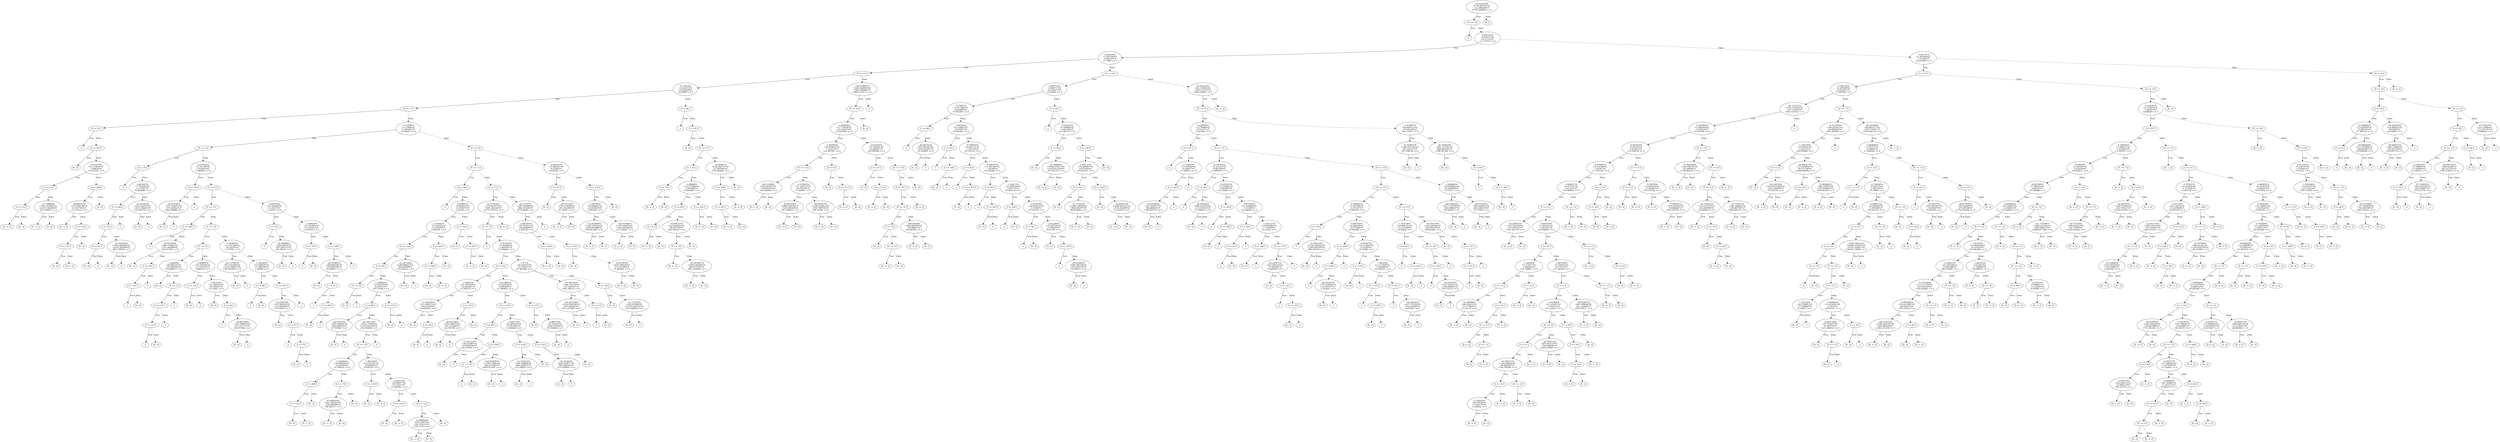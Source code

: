 digraph {
0 [label="28.251622*d\n-4770.081105*vE\n+12.300428*vF\n-47787.808856 <= 0"];
1 [label="vE <= -9.0"];
2 [label="0"];
1 -> 2 [label="True"];
3 [label="0.045193*d\n-0.645037*vE\n+0.31122*vF\n+1.115752 <= 0"];
4 [label="-0.085338*d\n+1.042768*vE\n-0.595523*vF\n-2.77865 <= 0"];
5 [label="vF <= 11.0"];
6 [label="0.170418*d\n-2.153272*vE\n+0.562829*vF\n-0.290859 <= 0"];
7 [label="vF <= -7.0"];
8 [label="d <= 52.5"];
9 [label="-2"];
8 -> 9 [label="True"];
10 [label="d <= 102.5"];
11 [label="[0, -2]"];
10 -> 11 [label="True"];
12 [label="-0.915119*d\n+12.133818*vE\n-1.49659*vF\n+0.934147 <= 0"];
13 [label="d <= 123.5"];
14 [label="d <= 112.5"];
15 [label="[0, -2, 2]"];
14 -> 15 [label="True"];
16 [label="[0, -2]"];
14 -> 16 [style="dashed", label="False"];
13 -> 14 [label="True"];
17 [label="-31.139948*d\n+1621.672605*vE\n+2325.146496*vF\n-261.319955 <= 0"];
18 [label="[0, -2, 2]"];
17 -> 18 [label="True"];
19 [label="[0, -2]"];
17 -> 19 [style="dashed", label="False"];
13 -> 17 [style="dashed", label="False"];
12 -> 13 [label="True"];
20 [label="d <= 209.0"];
21 [label="-20.989162*d\n+272.859126*vE\n-41.417794*vF\n+5.177224 <= 0"];
22 [label="[0, -2, 2]"];
21 -> 22 [label="True"];
23 [label="d <= 183.5"];
24 [label="d <= 171.5"];
25 [label="[0, -2]"];
24 -> 25 [label="True"];
26 [label="[0, -2, 2]"];
24 -> 26 [style="dashed", label="False"];
23 -> 24 [label="True"];
27 [label="[0, -2]"];
23 -> 27 [style="dashed", label="False"];
21 -> 23 [style="dashed", label="False"];
20 -> 21 [label="True"];
28 [label="[0, -2]"];
20 -> 28 [style="dashed", label="False"];
12 -> 20 [style="dashed", label="False"];
10 -> 12 [style="dashed", label="False"];
8 -> 10 [style="dashed", label="False"];
7 -> 8 [label="True"];
29 [label="0.175809*d\n-2.157968*vE\n+1.093645*vF\n+4.00016 <= 0"];
30 [label="vF <= -3.0"];
31 [label="d <= 79.0"];
32 [label="-2"];
31 -> 32 [label="True"];
33 [label="-0.601497*d\n+7.743449*vE\n-2.217607*vF\n-16.940998 <= 0"];
34 [label="d <= 240.0"];
35 [label="d <= 95.5"];
36 [label="d <= 91.0"];
37 [label="[0, -2]"];
36 -> 37 [label="True"];
38 [label="-2"];
36 -> 38 [style="dashed", label="False"];
35 -> 36 [label="True"];
39 [label="-27.051954*d\n+1605.895494*vE\n+5512.260568*vF\n-892.139834 <= 0"];
40 [label="[0, -2]"];
39 -> 40 [label="True"];
41 [label="-2"];
39 -> 41 [style="dashed", label="False"];
35 -> 39 [style="dashed", label="False"];
34 -> 35 [label="True"];
42 [label="-2"];
34 -> 42 [style="dashed", label="False"];
33 -> 34 [label="True"];
43 [label="-32.052593*d\n+525.152527*vE\n+532.744622*vF\n-133.186155 <= 0"];
44 [label="[0, -2]"];
43 -> 44 [label="True"];
45 [label="-2"];
43 -> 45 [style="dashed", label="False"];
33 -> 43 [style="dashed", label="False"];
31 -> 33 [style="dashed", label="False"];
30 -> 31 [label="True"];
46 [label="-0.311672*d\n+3.911784*vE\n-2.434052*vF\n-5.460385 <= 0"];
47 [label="d <= 140.5"];
48 [label="-54.525106*d\n+575.334475*vE\n-475.053922*vF\n+464.169899 <= 0"];
49 [label="[0, -2]"];
48 -> 49 [label="True"];
50 [label="-2"];
48 -> 50 [style="dashed", label="False"];
47 -> 48 [label="True"];
51 [label="-2"];
47 -> 51 [style="dashed", label="False"];
46 -> 47 [label="True"];
52 [label="vF <= 9.0"];
53 [label="vF <= -1.0"];
54 [label="d <= 109.5"];
55 [label="-2"];
54 -> 55 [label="True"];
56 [label="-22.002258*d\n+286.312645*vE\n+212.442606*vF\n-106.221303 <= 0"];
57 [label="[0, -2]"];
56 -> 57 [label="True"];
58 [label="d <= 167.5"];
59 [label="d <= 157.5"];
60 [label="-2"];
59 -> 60 [label="True"];
61 [label="[0, -2]"];
59 -> 61 [style="dashed", label="False"];
58 -> 59 [label="True"];
62 [label="-2"];
58 -> 62 [style="dashed", label="False"];
56 -> 58 [style="dashed", label="False"];
54 -> 56 [style="dashed", label="False"];
53 -> 54 [label="True"];
63 [label="vF <= 7.0"];
64 [label="vF <= 5.0"];
65 [label="-5.68048*d\n+69.884233*vE\n+43.830529*vF\n-132.866477 <= 0"];
66 [label="[0, -2]"];
65 -> 66 [label="True"];
67 [label="vF <= 1.0"];
68 [label="d <= 131.5"];
69 [label="d <= 123.5"];
70 [label="-2"];
69 -> 70 [label="True"];
71 [label="[0, -2]"];
69 -> 71 [style="dashed", label="False"];
68 -> 69 [label="True"];
72 [label="-2"];
68 -> 72 [style="dashed", label="False"];
67 -> 68 [label="True"];
73 [label="-2"];
67 -> 73 [style="dashed", label="False"];
65 -> 67 [style="dashed", label="False"];
64 -> 65 [label="True"];
74 [label="-1.669464*d\n+20.789389*vE\n-17.161932*vF\n-2.860322 <= 0"];
75 [label="d <= 123.5"];
76 [label="[0, -2]"];
75 -> 76 [label="True"];
77 [label="-2"];
75 -> 77 [style="dashed", label="False"];
74 -> 75 [label="True"];
78 [label="-1.833254*d\n+22.788419*vE\n-18.790933*vF\n-3.131822 <= 0"];
79 [label="[0, -2]"];
78 -> 79 [label="True"];
80 [label="d <= 84.5"];
81 [label="-2"];
80 -> 81 [label="True"];
82 [label="-30.495498*d\n+510.386878*vE\n-617.237772*vF\n-102.872962 <= 0"];
83 [label="[0, -2]"];
82 -> 83 [label="True"];
84 [label="-2"];
82 -> 84 [style="dashed", label="False"];
80 -> 82 [style="dashed", label="False"];
78 -> 80 [style="dashed", label="False"];
74 -> 78 [style="dashed", label="False"];
64 -> 74 [style="dashed", label="False"];
63 -> 64 [label="True"];
85 [label="-1.045681*d\n+13.197398*vE\n-10.54354*vF\n-1.317942 <= 0"];
86 [label="316.717993*d\n-3975.423449*vE\n+3136.766527*vF\n+392.095816 <= 0"];
87 [label="[0, -2]"];
86 -> 87 [label="True"];
88 [label="-2"];
86 -> 88 [style="dashed", label="False"];
85 -> 86 [label="True"];
89 [label="-1.148349*d\n+14.488929*vE\n-11.586878*vF\n-1.44836 <= 0"];
90 [label="d <= 69.5"];
91 [label="-2"];
90 -> 91 [label="True"];
92 [label="[0, -2]"];
90 -> 92 [style="dashed", label="False"];
89 -> 90 [label="True"];
93 [label="d <= 101.0"];
94 [label="-12.255018*d\n+147.060222*vE\n-114.546248*vF\n-14.318281 <= 0"];
95 [label="[0, -2]"];
94 -> 95 [label="True"];
96 [label="d <= 67.5"];
97 [label="-2"];
96 -> 97 [label="True"];
98 [label="d <= 75.5"];
99 [label="[0, -2]"];
98 -> 99 [label="True"];
100 [label="-2"];
98 -> 100 [style="dashed", label="False"];
96 -> 98 [style="dashed", label="False"];
94 -> 96 [style="dashed", label="False"];
93 -> 94 [label="True"];
101 [label="-2"];
93 -> 101 [style="dashed", label="False"];
89 -> 93 [style="dashed", label="False"];
85 -> 89 [style="dashed", label="False"];
63 -> 85 [style="dashed", label="False"];
53 -> 63 [style="dashed", label="False"];
52 -> 53 [label="True"];
102 [label="-1.045274*d\n+13.732958*vE\n-11.20273*vF\n-1.120273 <= 0"];
103 [label="d <= 25.5"];
104 [label="-2"];
103 -> 104 [label="True"];
105 [label="-26.384986*d\n+580.94418*vE\n-697.045211*vF\n-69.704521 <= 0"];
106 [label="[0, -2]"];
105 -> 106 [label="True"];
107 [label="-2"];
105 -> 107 [style="dashed", label="False"];
103 -> 105 [style="dashed", label="False"];
102 -> 103 [label="True"];
108 [label="-1.306824*d\n+17.231405*vE\n-14.135242*vF\n-1.413524 <= 0"];
109 [label="d <= 36.0"];
110 [label="-2"];
109 -> 110 [label="True"];
111 [label="[0, -2]"];
109 -> 111 [style="dashed", label="False"];
108 -> 109 [label="True"];
112 [label="d <= 109.5"];
113 [label="-20.703961*d\n+268.868186*vE\n-220.905706*vF\n-22.090571 <= 0"];
114 [label="[0, -2]"];
113 -> 114 [label="True"];
115 [label="d <= 73.5"];
116 [label="-2"];
115 -> 116 [label="True"];
117 [label="d <= 84.0"];
118 [label="[0, -2]"];
117 -> 118 [label="True"];
119 [label="-2"];
117 -> 119 [style="dashed", label="False"];
115 -> 117 [style="dashed", label="False"];
113 -> 115 [style="dashed", label="False"];
112 -> 113 [label="True"];
120 [label="-2"];
112 -> 120 [style="dashed", label="False"];
108 -> 112 [style="dashed", label="False"];
102 -> 108 [style="dashed", label="False"];
52 -> 102 [style="dashed", label="False"];
46 -> 52 [style="dashed", label="False"];
30 -> 46 [style="dashed", label="False"];
29 -> 30 [label="True"];
121 [label="vF <= 9.0"];
122 [label="vF <= -1.0"];
123 [label="d <= 64.5"];
124 [label="-2"];
123 -> 124 [label="True"];
125 [label="0.839891*d\n-10.643614*vE\n+2.576474*vF\n-1.04326 <= 0"];
126 [label="1.191062*d\n-15.143325*vE\n+3.579478*vF\n-0.481697 <= 0"];
127 [label="vE <= 19.0"];
128 [label="d <= 69.5"];
129 [label="vE <= 5.0"];
130 [label="[0, -2]"];
129 -> 130 [label="True"];
131 [label="-2"];
129 -> 131 [style="dashed", label="False"];
128 -> 129 [label="True"];
132 [label="-1.288683*d\n+15.952816*vE\n-6.976723*vF\n-28.775396 <= 0"];
133 [label="d <= 88.5"];
134 [label="-28.143676*d\n+295.748883*vE\n-106.594418*vF\n-47.795665 <= 0"];
135 [label="[0, -2]"];
134 -> 135 [label="True"];
136 [label="-2"];
134 -> 136 [style="dashed", label="False"];
133 -> 134 [label="True"];
137 [label="-29.792323*d\n+520.173328*vE\n+1376.043334*vF\n-250.305094 <= 0"];
138 [label="vF <= -5.0"];
139 [label="-1.424962*d\n+18.040659*vE\n-4.236196*vF\n+0.706033 <= 0"];
140 [label="d <= 208.5"];
141 [label="d <= 132.5"];
142 [label="[0, -2]"];
141 -> 142 [label="True"];
143 [label="[0, -2, 2]"];
141 -> 143 [style="dashed", label="False"];
140 -> 141 [label="True"];
144 [label="[0, -2]"];
140 -> 144 [style="dashed", label="False"];
139 -> 140 [label="True"];
145 [label="d <= 178.5"];
146 [label="-67.080452*d\n+822.292582*vE\n-230.292699*vF\n+38.382117 <= 0"];
147 [label="[0, -2, 2]"];
146 -> 147 [label="True"];
148 [label="[0, -2]"];
146 -> 148 [style="dashed", label="False"];
145 -> 146 [label="True"];
149 [label="[0, -2]"];
145 -> 149 [style="dashed", label="False"];
139 -> 145 [style="dashed", label="False"];
138 -> 139 [label="True"];
150 [label="-1.801526*d\n+23.357611*vE\n-6.818656*vF\n-9.928135 <= 0"];
151 [label="d <= 136.0"];
152 [label="[0, -2]"];
151 -> 152 [label="True"];
153 [label="[0, -2, 2]"];
151 -> 153 [style="dashed", label="False"];
150 -> 151 [label="True"];
154 [label="-2.308579*d\n+29.98077*vE\n-8.114207*vF\n-11.945801 <= 0"];
155 [label="d <= 126.0"];
156 [label="[0, -2]"];
155 -> 156 [label="True"];
157 [label="[0, -2, 2]"];
155 -> 157 [style="dashed", label="False"];
154 -> 155 [label="True"];
158 [label="vE <= 13.0"];
159 [label="-35.856829*d\n+433.25975*vE\n-124.125032*vF\n+165.31521 <= 0"];
160 [label="[0, -2, 2]"];
159 -> 160 [label="True"];
161 [label="[0, -2]"];
159 -> 161 [style="dashed", label="False"];
158 -> 159 [label="True"];
162 [label="[0, -2]"];
158 -> 162 [style="dashed", label="False"];
154 -> 158 [style="dashed", label="False"];
150 -> 154 [style="dashed", label="False"];
138 -> 150 [style="dashed", label="False"];
137 -> 138 [label="True"];
163 [label="-2"];
137 -> 163 [style="dashed", label="False"];
133 -> 137 [style="dashed", label="False"];
132 -> 133 [label="True"];
164 [label="d <= 174.0"];
165 [label="[0, -2]"];
164 -> 165 [label="True"];
166 [label="-2"];
164 -> 166 [style="dashed", label="False"];
132 -> 164 [style="dashed", label="False"];
128 -> 132 [style="dashed", label="False"];
127 -> 128 [label="True"];
167 [label="-25.247156*d\n+299.084622*vE\n-88.245858*vF\n+14.954231 <= 0"];
168 [label="[0, -2]"];
167 -> 168 [label="True"];
169 [label="-2"];
167 -> 169 [style="dashed", label="False"];
127 -> 167 [style="dashed", label="False"];
126 -> 127 [label="True"];
170 [label="d <= 203.5"];
171 [label="d <= 108.0"];
172 [label="[0, -2]"];
171 -> 172 [label="True"];
173 [label="[0, -2, 2]"];
171 -> 173 [style="dashed", label="False"];
170 -> 171 [label="True"];
174 [label="[0, -2]"];
170 -> 174 [style="dashed", label="False"];
126 -> 170 [style="dashed", label="False"];
125 -> 126 [label="True"];
175 [label="d <= 118.5"];
176 [label="[0, -2]"];
175 -> 176 [label="True"];
177 [label="d <= 207.5"];
178 [label="[0, -2, 2]"];
177 -> 178 [label="True"];
179 [label="[0, -2]"];
177 -> 179 [style="dashed", label="False"];
175 -> 177 [style="dashed", label="False"];
125 -> 175 [style="dashed", label="False"];
123 -> 125 [style="dashed", label="False"];
122 -> 123 [label="True"];
180 [label="vF <= 7.0"];
181 [label="92.517914*d\n-1310.643075*vE\n-1007.342244*vF\n+2173.373535 <= 0"];
182 [label="vE <= 7.0"];
183 [label="-2"];
182 -> 183 [label="True"];
184 [label="-0.411923*d\n+5.43609*vE\n-2.690305*vF\n-13.389646 <= 0"];
185 [label="vE <= 9.0"];
186 [label="-1.88953*d\n+18.720918*vE\n-12.282381*vF\n+2.340115 <= 0"];
187 [label="-15.241835*d\n+151.949373*vE\n-99.071914*vF\n+18.993672 <= 0"];
188 [label="[0, -2]"];
187 -> 188 [label="True"];
189 [label="d <= 48.5"];
190 [label="[0, -2]"];
189 -> 190 [label="True"];
191 [label="-2"];
189 -> 191 [style="dashed", label="False"];
187 -> 189 [style="dashed", label="False"];
186 -> 187 [label="True"];
192 [label="d <= 79.5"];
193 [label="-20.020189*d\n+204.166276*vE\n-141.331086*vF\n+25.520784 <= 0"];
194 [label="[0, -2]"];
193 -> 194 [label="True"];
195 [label="-2"];
193 -> 195 [style="dashed", label="False"];
192 -> 193 [label="True"];
196 [label="[0, -2]"];
192 -> 196 [style="dashed", label="False"];
186 -> 192 [style="dashed", label="False"];
185 -> 186 [label="True"];
197 [label="-0.613062*d\n+8.547829*vE\n-4.069406*vF\n-27.290005 <= 0"];
198 [label="vE <= 19.0"];
199 [label="d <= 89.5"];
200 [label="-27.261014*d\n+355.61685*vE\n-376.829144*vF\n+36.612935 <= 0"];
201 [label="[0, -2]"];
200 -> 201 [label="True"];
202 [label="-2"];
200 -> 202 [style="dashed", label="False"];
199 -> 200 [label="True"];
203 [label="d <= 100.5"];
204 [label="vF <= 1.0"];
205 [label="-2"];
204 -> 205 [label="True"];
206 [label="[0, -2]"];
204 -> 206 [style="dashed", label="False"];
203 -> 204 [label="True"];
207 [label="-126.455891*d\n+1789.75406*vE\n-845.073565*vF\n-6056.812597 <= 0"];
208 [label="[0, -2]"];
207 -> 208 [label="True"];
209 [label="-2"];
207 -> 209 [style="dashed", label="False"];
203 -> 207 [style="dashed", label="False"];
199 -> 203 [style="dashed", label="False"];
198 -> 199 [label="True"];
210 [label="-1.856175*d\n+21.893367*vE\n-12.061495*vF\n+1.094668 <= 0"];
211 [label="d <= 224.5"];
212 [label="-32.722412*d\n+444.169868*vE\n-496.190833*vF\n+22.208493 <= 0"];
213 [label="[0, -2]"];
212 -> 213 [label="True"];
214 [label="-2"];
212 -> 214 [style="dashed", label="False"];
211 -> 212 [label="True"];
215 [label="[0, -2]"];
211 -> 215 [style="dashed", label="False"];
210 -> 211 [label="True"];
216 [label="d <= 235.5"];
217 [label="-35.141464*d\n+638.336477*vE\n-982.384029*vF\n+31.916824 <= 0"];
218 [label="[0, -2]"];
217 -> 218 [label="True"];
219 [label="-2"];
217 -> 219 [style="dashed", label="False"];
216 -> 217 [label="True"];
220 [label="[0, -2]"];
216 -> 220 [style="dashed", label="False"];
210 -> 216 [style="dashed", label="False"];
198 -> 210 [style="dashed", label="False"];
197 -> 198 [label="True"];
221 [label="d <= 172.5"];
222 [label="[0, -2]"];
221 -> 222 [label="True"];
223 [label="6.488776*d\n-70.216353*vE\n+344.537856*vF\n-87.054882 <= 0"];
224 [label="[0, -2]"];
223 -> 224 [label="True"];
225 [label="-2"];
223 -> 225 [style="dashed", label="False"];
221 -> 223 [style="dashed", label="False"];
197 -> 221 [style="dashed", label="False"];
185 -> 197 [style="dashed", label="False"];
184 -> 185 [label="True"];
226 [label="-1.871*d\n+26.166035*vE\n-12.130167*vF\n-87.887388 <= 0"];
227 [label="-21.106742*d\n+284.755274*vE\n-137.008103*vF\n-820.748214 <= 0"];
228 [label="-153.297338*d\n+2102.050526*vE\n-979.106242*vF\n-6515.875495 <= 0"];
229 [label="[0, -2]"];
228 -> 229 [label="True"];
230 [label="-2"];
228 -> 230 [style="dashed", label="False"];
227 -> 228 [label="True"];
231 [label="vF <= 5.0"];
232 [label="-2"];
231 -> 232 [label="True"];
233 [label="[0, -2]"];
231 -> 233 [style="dashed", label="False"];
227 -> 231 [style="dashed", label="False"];
226 -> 227 [label="True"];
234 [label="d <= 143.0"];
235 [label="[0, -2]"];
234 -> 235 [label="True"];
236 [label="-31.771182*d\n+550.878369*vE\n+14763.424781*vF\n-3237.998934 <= 0"];
237 [label="[0, -2]"];
236 -> 237 [label="True"];
238 [label="-2"];
236 -> 238 [style="dashed", label="False"];
234 -> 236 [style="dashed", label="False"];
226 -> 234 [style="dashed", label="False"];
184 -> 226 [style="dashed", label="False"];
182 -> 184 [style="dashed", label="False"];
181 -> 182 [label="True"];
239 [label="[0, -2, 2]"];
181 -> 239 [style="dashed", label="False"];
180 -> 181 [label="True"];
240 [label="-22.17591*d\n+397.356288*vE\n-488.191428*vF\n-61.023928 <= 0"];
241 [label="-2.091604*d\n+29.787251*vE\n-20.466866*vF\n-2.558358 <= 0"];
242 [label="d <= 148.5"];
243 [label="[0, -2, 2]"];
242 -> 243 [label="True"];
244 [label="[0, -2]"];
242 -> 244 [style="dashed", label="False"];
241 -> 242 [label="True"];
245 [label="d <= 118.5"];
246 [label="[0, -2]"];
245 -> 246 [label="True"];
247 [label="-35.617893*d\n+620.300926*vE\n-575.071046*vF\n-71.883881 <= 0"];
248 [label="[0, -2, 2]"];
247 -> 248 [label="True"];
249 [label="[0, -2]"];
247 -> 249 [style="dashed", label="False"];
245 -> 247 [style="dashed", label="False"];
241 -> 245 [style="dashed", label="False"];
240 -> 241 [label="True"];
250 [label="-2"];
240 -> 250 [style="dashed", label="False"];
180 -> 240 [style="dashed", label="False"];
122 -> 180 [style="dashed", label="False"];
121 -> 122 [label="True"];
251 [label="-0.667421*d\n+9.388341*vE\n-6.22582*vF\n-0.622582 <= 0"];
252 [label="d <= 47.5"];
253 [label="[0, -2]"];
252 -> 253 [label="True"];
254 [label="-28.271136*d\n+795.374026*vE\n-971.042768*vF\n-97.104277 <= 0"];
255 [label="[0, -2, 2]"];
254 -> 255 [label="True"];
256 [label="[0, -2]"];
254 -> 256 [style="dashed", label="False"];
252 -> 254 [style="dashed", label="False"];
251 -> 252 [label="True"];
257 [label="d <= 133.0"];
258 [label="-2.560786*d\n+34.840824*vE\n-22.835918*vF\n-2.283592 <= 0"];
259 [label="-112.242409*d\n+1530.165554*vE\n-1000.073888*vF\n-100.007389 <= 0"];
260 [label="[0, -2, 2]"];
259 -> 260 [label="True"];
261 [label="[0, -2]"];
259 -> 261 [style="dashed", label="False"];
258 -> 259 [label="True"];
262 [label="-129.331384*d\n+1761.85625*vE\n-1163.240206*vF\n-116.324021 <= 0"];
263 [label="[0, -2, 2]"];
262 -> 263 [label="True"];
264 [label="[0, -2]"];
262 -> 264 [style="dashed", label="False"];
258 -> 262 [style="dashed", label="False"];
257 -> 258 [label="True"];
265 [label="[0, -2]"];
257 -> 265 [style="dashed", label="False"];
251 -> 257 [style="dashed", label="False"];
121 -> 251 [style="dashed", label="False"];
29 -> 121 [style="dashed", label="False"];
7 -> 29 [style="dashed", label="False"];
6 -> 7 [label="True"];
266 [label="d <= 40.5"];
267 [label="-2"];
266 -> 267 [label="True"];
268 [label="d <= 67.5"];
269 [label="[0, -2]"];
268 -> 269 [label="True"];
270 [label="vE <= 17.0"];
271 [label="d <= 83.5"];
272 [label="d <= 72.5"];
273 [label="[0, -2, 2]"];
272 -> 273 [label="True"];
274 [label="[0, -2]"];
272 -> 274 [style="dashed", label="False"];
271 -> 272 [label="True"];
275 [label="-0.99909*d\n+12.771696*vE\n-2.945948*vF\n+0.804495 <= 0"];
276 [label="d <= 99.5"];
277 [label="vE <= 5.0"];
278 [label="[0, -2, 2]"];
277 -> 278 [label="True"];
279 [label="[0, -2]"];
277 -> 279 [style="dashed", label="False"];
276 -> 277 [label="True"];
280 [label="-16.096727*d\n+224.850653*vE\n-48.007979*vF\n-265.365918 <= 0"];
281 [label="vF <= -5.0"];
282 [label="[0, -2, 2]"];
281 -> 282 [label="True"];
283 [label="-215.814007*d\n+2930.386446*vE\n-663.872534*vF\n-2261.918396 <= 0"];
284 [label="[0, -2, 2]"];
283 -> 284 [label="True"];
285 [label="[0, -2]"];
283 -> 285 [style="dashed", label="False"];
281 -> 283 [style="dashed", label="False"];
280 -> 281 [label="True"];
286 [label="[0, -2]"];
280 -> 286 [style="dashed", label="False"];
276 -> 280 [style="dashed", label="False"];
275 -> 276 [label="True"];
287 [label="d <= 185.5"];
288 [label="[0, -2, 2]"];
287 -> 288 [label="True"];
289 [label="[0, -2]"];
287 -> 289 [style="dashed", label="False"];
275 -> 287 [style="dashed", label="False"];
271 -> 275 [style="dashed", label="False"];
270 -> 271 [label="True"];
290 [label="-19.09081*d\n+440.069721*vE\n-57.487942*vF\n-3379.934842 <= 0"];
291 [label="d <= 250.5"];
292 [label="d <= 247.5"];
293 [label="[0, -2, 2]"];
292 -> 293 [label="True"];
294 [label="[0, -2]"];
292 -> 294 [style="dashed", label="False"];
291 -> 292 [label="True"];
295 [label="[0, -2, 2]"];
291 -> 295 [style="dashed", label="False"];
290 -> 291 [label="True"];
296 [label="[0, -2]"];
290 -> 296 [style="dashed", label="False"];
270 -> 290 [style="dashed", label="False"];
268 -> 270 [style="dashed", label="False"];
266 -> 268 [style="dashed", label="False"];
6 -> 266 [style="dashed", label="False"];
5 -> 6 [label="True"];
297 [label="-149.535663*d\n+2260.264901*vE\n-1661.506484*vF\n-4464.611613 <= 0"];
298 [label="vE <= 19.0"];
299 [label="-1.246494*d\n+17.770509*vE\n-15.310333*vF\n+35.630801 <= 0"];
300 [label="-1.393585*d\n+19.839621*vE\n-17.24337*vF\n+42.487267 <= 0"];
301 [label="vE <= 11.0"];
302 [label="-28.513208*d\n+524.045437*vE\n-378.092559*vF\n+52.404544 <= 0"];
303 [label="[0, -2, 2]"];
302 -> 303 [label="True"];
304 [label="[0, -2]"];
302 -> 304 [style="dashed", label="False"];
301 -> 302 [label="True"];
305 [label="-2.311883*d\n+37.220127*vE\n-28.555334*vF\n-5.344874 <= 0"];
306 [label="-92.842358*d\n+1498.158742*vE\n-1145.258106*vF\n-241.156924 <= 0"];
307 [label="[0, -2, 2]"];
306 -> 307 [label="True"];
308 [label="[0, -2]"];
306 -> 308 [style="dashed", label="False"];
305 -> 306 [label="True"];
309 [label="-96.691057*d\n+1536.253912*vE\n-1192.799576*vF\n+85.34744 <= 0"];
310 [label="[0, -2, 2]"];
309 -> 310 [label="True"];
311 [label="[0, -2]"];
309 -> 311 [style="dashed", label="False"];
305 -> 309 [style="dashed", label="False"];
301 -> 305 [style="dashed", label="False"];
300 -> 301 [label="True"];
312 [label="d <= 54.5"];
313 [label="[0, -2]"];
312 -> 313 [label="True"];
314 [label="d <= 111.5"];
315 [label="[0, -2, 2]"];
314 -> 315 [label="True"];
316 [label="[0, -2]"];
314 -> 316 [style="dashed", label="False"];
312 -> 314 [style="dashed", label="False"];
300 -> 312 [style="dashed", label="False"];
299 -> 300 [label="True"];
317 [label="-2.612826*d\n+37.302692*vE\n-31.866487*vF\n+69.099948 <= 0"];
318 [label="d <= 37.5"];
319 [label="[0, -2]"];
318 -> 319 [label="True"];
320 [label="d <= 111.0"];
321 [label="[0, -2, 2]"];
320 -> 321 [label="True"];
322 [label="[0, -2]"];
320 -> 322 [style="dashed", label="False"];
318 -> 320 [style="dashed", label="False"];
317 -> 318 [label="True"];
323 [label="vE <= 17.0"];
324 [label="d <= 107.5"];
325 [label="vF <= 15.0"];
326 [label="d <= 78.5"];
327 [label="[0, -2]"];
326 -> 327 [label="True"];
328 [label="vE <= 15.0"];
329 [label="[0, -2, 2]"];
328 -> 329 [label="True"];
330 [label="[0, -2]"];
328 -> 330 [style="dashed", label="False"];
326 -> 328 [style="dashed", label="False"];
325 -> 326 [label="True"];
331 [label="-29.630456*d\n+910.000559*vE\n-736.90831*vF\n-46.056769 <= 0"];
332 [label="[0, -2, 2]"];
331 -> 332 [label="True"];
333 [label="[0, -2]"];
331 -> 333 [style="dashed", label="False"];
325 -> 331 [style="dashed", label="False"];
324 -> 325 [label="True"];
334 [label="[0, -2, 2]"];
324 -> 334 [style="dashed", label="False"];
323 -> 324 [label="True"];
335 [label="[0, -2]"];
323 -> 335 [style="dashed", label="False"];
317 -> 323 [style="dashed", label="False"];
299 -> 317 [style="dashed", label="False"];
298 -> 299 [label="True"];
336 [label="[0, -2]"];
298 -> 336 [style="dashed", label="False"];
297 -> 298 [label="True"];
337 [label="-2"];
297 -> 337 [style="dashed", label="False"];
5 -> 297 [style="dashed", label="False"];
4 -> 5 [label="True"];
338 [label="vF <= -9.0"];
339 [label="0.062753*d\n-0.690711*vE\n+0.194211*vF\n-0.019421 <= 0"];
340 [label="-0.27487*d\n+3.017389*vE\n-0.610869*vF\n+0.061087 <= 0"];
341 [label="d <= 68.5"];
342 [label="-2"];
341 -> 342 [label="True"];
343 [label="-30.965742*d\n+453.087063*vE\n+103.028287*vF\n-10.302829 <= 0"];
344 [label="[0, -2]"];
343 -> 344 [label="True"];
345 [label="-2"];
343 -> 345 [style="dashed", label="False"];
341 -> 343 [style="dashed", label="False"];
340 -> 341 [label="True"];
346 [label="-0.48234*d\n+5.333687*vE\n-0.933927*vF\n+0.093393 <= 0"];
347 [label="d <= 76.0"];
348 [label="-2"];
347 -> 348 [label="True"];
349 [label="d <= 186.5"];
350 [label="[0, -2]"];
349 -> 350 [label="True"];
351 [label="-2"];
349 -> 351 [style="dashed", label="False"];
347 -> 349 [style="dashed", label="False"];
346 -> 347 [label="True"];
352 [label="-0.789025*d\n+8.802172*vE\n-1.341319*vF\n+0.134132 <= 0"];
353 [label="d <= 96.0"];
354 [label="-2"];
353 -> 354 [label="True"];
355 [label="d <= 185.0"];
356 [label="[0, -2]"];
355 -> 356 [label="True"];
357 [label="-2"];
355 -> 357 [style="dashed", label="False"];
353 -> 355 [style="dashed", label="False"];
352 -> 353 [label="True"];
358 [label="-0.990183*d\n+11.091504*vE\n-1.58349*vF\n+0.158349 <= 0"];
359 [label="d <= 95.0"];
360 [label="-2"];
359 -> 360 [label="True"];
361 [label="d <= 162.0"];
362 [label="[0, -2]"];
361 -> 362 [label="True"];
363 [label="-2"];
361 -> 363 [style="dashed", label="False"];
359 -> 361 [style="dashed", label="False"];
358 -> 359 [label="True"];
364 [label="-1.334271*d\n+15.006228*vE\n-2.001175*vF\n+0.200118 <= 0"];
365 [label="d <= 105.5"];
366 [label="-2"];
365 -> 366 [label="True"];
367 [label="[0, -2]"];
365 -> 367 [style="dashed", label="False"];
364 -> 365 [label="True"];
368 [label="-1.473025*d\n+16.605512*vE\n-2.14795*vF\n+0.214795 <= 0"];
369 [label="d <= 82.5"];
370 [label="-2"];
369 -> 370 [label="True"];
371 [label="[0, -2]"];
369 -> 371 [style="dashed", label="False"];
368 -> 369 [label="True"];
372 [label="-1.612299*d\n+18.225756*vE\n-2.279497*vF\n+0.22795 <= 0"];
373 [label="[0, -2]"];
372 -> 373 [label="True"];
374 [label="d <= 125.5"];
375 [label="-2"];
374 -> 375 [label="True"];
376 [label="-25.632804*d\n+648.394538*vE\n+393.492774*vF\n-39.349277 <= 0"];
377 [label="[0, -2]"];
376 -> 377 [label="True"];
378 [label="-2"];
376 -> 378 [style="dashed", label="False"];
374 -> 376 [style="dashed", label="False"];
372 -> 374 [style="dashed", label="False"];
368 -> 372 [style="dashed", label="False"];
364 -> 368 [style="dashed", label="False"];
358 -> 364 [style="dashed", label="False"];
352 -> 358 [style="dashed", label="False"];
346 -> 352 [style="dashed", label="False"];
340 -> 346 [style="dashed", label="False"];
339 -> 340 [label="True"];
379 [label="d <= 45.5"];
380 [label="-2"];
379 -> 380 [label="True"];
381 [label="-0.435493*d\n+5.160044*vE\n-1.461328*vF\n+0.146133 <= 0"];
382 [label="d <= 84.5"];
383 [label="[0, -2]"];
382 -> 383 [label="True"];
384 [label="-31.780689*d\n+1508.074811*vE\n+1670.013226*vF\n-167.001323 <= 0"];
385 [label="[0, -2, 2]"];
384 -> 385 [label="True"];
386 [label="[0, -2]"];
384 -> 386 [style="dashed", label="False"];
382 -> 384 [style="dashed", label="False"];
381 -> 382 [label="True"];
387 [label="d <= 181.0"];
388 [label="-1.693121*d\n+19.068667*vE\n-6.013934*vF\n+0.601393 <= 0"];
389 [label="d <= 92.5"];
390 [label="[0, -2]"];
389 -> 390 [label="True"];
391 [label="-31.111052*d\n+1260.728358*vE\n+966.562977*vF\n-96.656298 <= 0"];
392 [label="[0, -2, 2]"];
391 -> 392 [label="True"];
393 [label="[0, -2]"];
391 -> 393 [style="dashed", label="False"];
389 -> 391 [style="dashed", label="False"];
388 -> 389 [label="True"];
394 [label="d <= 124.5"];
395 [label="[0, -2]"];
394 -> 395 [label="True"];
396 [label="-22.822073*d\n+1069.433515*vE\n+725.552369*vF\n-72.555237 <= 0"];
397 [label="[0, -2, 2]"];
396 -> 397 [label="True"];
398 [label="[0, -2]"];
396 -> 398 [style="dashed", label="False"];
394 -> 396 [style="dashed", label="False"];
388 -> 394 [style="dashed", label="False"];
387 -> 388 [label="True"];
399 [label="[0, -2]"];
387 -> 399 [style="dashed", label="False"];
381 -> 387 [style="dashed", label="False"];
379 -> 381 [style="dashed", label="False"];
339 -> 379 [style="dashed", label="False"];
338 -> 339 [label="True"];
400 [label="29.295219*d\n-612.119562*vE\n+583.212173*vF\n-1656.146467 <= 0"];
401 [label="vF <= 15.0"];
402 [label="-0.128528*d\n+1.576608*vE\n-0.732721*vF\n-3.592768 <= 0"];
403 [label="d <= 67.5"];
404 [label="-2"];
403 -> 404 [label="True"];
405 [label="-1.124032*d\n+13.593594*vE\n-0.528977*vF\n+5.268512 <= 0"];
406 [label="d <= 247.5"];
407 [label="-33.935096*d\n+337.393977*vE\n-98.666855*vF\n+148.852776 <= 0"];
408 [label="[0, -2]"];
407 -> 408 [label="True"];
409 [label="-2"];
407 -> 409 [style="dashed", label="False"];
406 -> 407 [label="True"];
410 [label="-2"];
406 -> 410 [style="dashed", label="False"];
405 -> 406 [label="True"];
411 [label="-2"];
405 -> 411 [style="dashed", label="False"];
403 -> 405 [style="dashed", label="False"];
402 -> 403 [label="True"];
412 [label="vF <= -7.0"];
413 [label="-0.376344*d\n+4.323223*vE\n-0.687036*vF\n+0.085879 <= 0"];
414 [label="d <= 84.5"];
415 [label="-2"];
414 -> 415 [label="True"];
416 [label="-28.336166*d\n+409.415315*vE\n+110.307623*vF\n-13.788453 <= 0"];
417 [label="[0, -2]"];
416 -> 417 [label="True"];
418 [label="-2"];
416 -> 418 [style="dashed", label="False"];
414 -> 416 [style="dashed", label="False"];
413 -> 414 [label="True"];
419 [label="-0.631591*d\n+7.276942*vE\n-0.995897*vF\n+0.124487 <= 0"];
420 [label="d <= 94.0"];
421 [label="-2"];
420 -> 421 [label="True"];
422 [label="d <= 186.5"];
423 [label="[0, -2]"];
422 -> 423 [label="True"];
424 [label="-2"];
422 -> 424 [style="dashed", label="False"];
420 -> 422 [style="dashed", label="False"];
419 -> 420 [label="True"];
425 [label="-0.951562*d\n+11.020009*vE\n-1.31399*vF\n+0.164249 <= 0"];
426 [label="d <= 185.5"];
427 [label="d <= 92.5"];
428 [label="-2"];
427 -> 428 [label="True"];
429 [label="[0, -2]"];
427 -> 429 [style="dashed", label="False"];
426 -> 427 [label="True"];
430 [label="-2"];
426 -> 430 [style="dashed", label="False"];
425 -> 426 [label="True"];
431 [label="-1.293121*d\n+14.956589*vE\n-1.723436*vF\n+0.21543 <= 0"];
432 [label="d <= 184.5"];
433 [label="[0, -2]"];
432 -> 433 [label="True"];
434 [label="-2"];
432 -> 434 [style="dashed", label="False"];
431 -> 432 [label="True"];
435 [label="vE <= 13.0"];
436 [label="-20.149475*d\n+221.644215*vE\n-37.284362*vF\n+4.660545 <= 0"];
437 [label="[0, -2]"];
436 -> 437 [label="True"];
438 [label="d <= 124.5"];
439 [label="-2"];
438 -> 439 [label="True"];
440 [label="d <= 125.5"];
441 [label="[0, -2]"];
440 -> 441 [label="True"];
442 [label="-2"];
440 -> 442 [style="dashed", label="False"];
438 -> 440 [style="dashed", label="False"];
436 -> 438 [style="dashed", label="False"];
435 -> 436 [label="True"];
443 [label="-2"];
435 -> 443 [style="dashed", label="False"];
431 -> 435 [style="dashed", label="False"];
425 -> 431 [style="dashed", label="False"];
419 -> 425 [style="dashed", label="False"];
413 -> 419 [style="dashed", label="False"];
412 -> 413 [label="True"];
444 [label="vF <= 13.0"];
445 [label="vF <= -5.0"];
446 [label="-0.449685*d\n+5.395369*vE\n-0.374137*vF\n+0.062356 <= 0"];
447 [label="d <= 90.5"];
448 [label="-2"];
447 -> 448 [label="True"];
449 [label="-31.904116*d\n+1220.328314*vE\n+2395.407828*vF\n-399.234638 <= 0"];
450 [label="[0, -2]"];
449 -> 450 [label="True"];
451 [label="-2"];
449 -> 451 [style="dashed", label="False"];
447 -> 449 [style="dashed", label="False"];
446 -> 447 [label="True"];
452 [label="-0.692702*d\n+8.244656*vE\n-0.577846*vF\n+0.096308 <= 0"];
453 [label="d <= 208.5"];
454 [label="d <= 89.0"];
455 [label="-2"];
454 -> 455 [label="True"];
456 [label="-46.241843*d\n+572.529064*vE\n+12.979757*vF\n-2.163293 <= 0"];
457 [label="[0, -2]"];
456 -> 457 [label="True"];
458 [label="-2"];
456 -> 458 [style="dashed", label="False"];
454 -> 456 [style="dashed", label="False"];
453 -> 454 [label="True"];
459 [label="-2"];
453 -> 459 [style="dashed", label="False"];
452 -> 453 [label="True"];
460 [label="-0.853427*d\n+10.114424*vE\n-0.72504*vF\n+0.12084 <= 0"];
461 [label="d <= 159.5"];
462 [label="[0, -2]"];
461 -> 462 [label="True"];
463 [label="-2"];
461 -> 463 [style="dashed", label="False"];
460 -> 461 [label="True"];
464 [label="-1.08549*d\n+12.773949*vE\n-1.009989*vF\n+0.168332 <= 0"];
465 [label="d <= 123.5"];
466 [label="-2"];
465 -> 466 [label="True"];
467 [label="d <= 194.5"];
468 [label="[0, -2]"];
467 -> 468 [label="True"];
469 [label="-2"];
467 -> 469 [style="dashed", label="False"];
465 -> 467 [style="dashed", label="False"];
464 -> 465 [label="True"];
470 [label="d <= 121.5"];
471 [label="-2"];
470 -> 471 [label="True"];
472 [label="-34.238161*d\n+427.373529*vE\n+29.118285*vF\n-4.853047 <= 0"];
473 [label="[0, -2]"];
472 -> 473 [label="True"];
474 [label="-2"];
472 -> 474 [style="dashed", label="False"];
470 -> 472 [style="dashed", label="False"];
464 -> 470 [style="dashed", label="False"];
460 -> 464 [style="dashed", label="False"];
452 -> 460 [style="dashed", label="False"];
446 -> 452 [style="dashed", label="False"];
445 -> 446 [label="True"];
475 [label="vF <= 11.0"];
476 [label="-1.503728*d\n+18.409725*vE\n+3.152109*vF\n+4.29428 <= 0"];
477 [label="d <= 92.5"];
478 [label="-2"];
477 -> 478 [label="True"];
479 [label="d <= 190.5"];
480 [label="[0, -2]"];
479 -> 480 [label="True"];
481 [label="-2"];
479 -> 481 [style="dashed", label="False"];
477 -> 479 [style="dashed", label="False"];
476 -> 477 [label="True"];
482 [label="vF <= -3.0"];
483 [label="d <= 139.5"];
484 [label="-2"];
483 -> 484 [label="True"];
485 [label="-35.913618*d\n+527.026351*vE\n+346.298931*vF\n-86.574733 <= 0"];
486 [label="[0, -2]"];
485 -> 486 [label="True"];
487 [label="-2"];
485 -> 487 [style="dashed", label="False"];
483 -> 485 [style="dashed", label="False"];
482 -> 483 [label="True"];
488 [label="-2"];
482 -> 488 [style="dashed", label="False"];
476 -> 482 [style="dashed", label="False"];
475 -> 476 [label="True"];
489 [label="-18.756119*d\n+243.829545*vE\n-200.180376*vF\n-16.681698 <= 0"];
490 [label="[0, -2]"];
489 -> 490 [label="True"];
491 [label="d <= 53.5"];
492 [label="d <= 52.5"];
493 [label="-2"];
492 -> 493 [label="True"];
494 [label="[0, -2]"];
492 -> 494 [style="dashed", label="False"];
491 -> 492 [label="True"];
495 [label="-2"];
491 -> 495 [style="dashed", label="False"];
489 -> 491 [style="dashed", label="False"];
475 -> 489 [style="dashed", label="False"];
445 -> 475 [style="dashed", label="False"];
444 -> 445 [label="True"];
496 [label="-3.804646*d\n+53.940043*vE\n-45.843999*vF\n-3.274571 <= 0"];
497 [label="-100.109914*d\n+1417.170709*vE\n-1202.088867*vF\n-85.86349 <= 0"];
498 [label="[0, -2]"];
497 -> 498 [label="True"];
499 [label="-2"];
497 -> 499 [style="dashed", label="False"];
496 -> 497 [label="True"];
500 [label="-66.031395*d\n+940.638825*vE\n-803.188116*vF\n-57.37058 <= 0"];
501 [label="[0, -2]"];
500 -> 501 [label="True"];
502 [label="-2"];
500 -> 502 [style="dashed", label="False"];
496 -> 500 [style="dashed", label="False"];
444 -> 496 [style="dashed", label="False"];
412 -> 444 [style="dashed", label="False"];
402 -> 412 [style="dashed", label="False"];
401 -> 402 [label="True"];
503 [label="-4.272867*d\n+64.406115*vE\n-59.143136*vF\n+48.571631 <= 0"];
504 [label="-67.424672*d\n+1060.937542*vE\n-927.254127*vF\n-197.196128 <= 0"];
505 [label="[0, -2]"];
504 -> 505 [label="True"];
506 [label="-2"];
504 -> 506 [style="dashed", label="False"];
503 -> 504 [label="True"];
507 [label="-62.762659*d\n+941.275393*vE\n-868.895282*vF\n+788.367342 <= 0"];
508 [label="[0, -2]"];
507 -> 508 [label="True"];
509 [label="d <= 60.5"];
510 [label="-2"];
509 -> 510 [label="True"];
511 [label="vE <= 19.0"];
512 [label="[0, -2]"];
511 -> 512 [label="True"];
513 [label="-2"];
511 -> 513 [style="dashed", label="False"];
509 -> 511 [style="dashed", label="False"];
507 -> 509 [style="dashed", label="False"];
503 -> 507 [style="dashed", label="False"];
401 -> 503 [style="dashed", label="False"];
400 -> 401 [label="True"];
514 [label="[0, -2, 2]"];
400 -> 514 [style="dashed", label="False"];
338 -> 400 [style="dashed", label="False"];
4 -> 338 [style="dashed", label="False"];
3 -> 4 [label="True"];
515 [label="-0.343791*d\n+1.902656*vE\n-1.31326*vF\n+4.547469 <= 0"];
516 [label="d <= 52.5"];
517 [label="-0.180129*d\n+1.197008*vE\n-0.835821*vF\n+3.582956 <= 0"];
518 [label="-42.132721*d\n+162.710533*vE\n-127.173792*vF\n+605.720752 <= 0"];
519 [label="-0.383093*d\n+2.648369*vE\n-1.878333*vF\n+9.197599 <= 0"];
520 [label="-0.562453*d\n+3.92379*vE\n-2.812625*vF\n+14.300531 <= 0"];
521 [label="-0.674842*d\n+4.705186*vE\n-3.39767*vF\n+17.587159 <= 0"];
522 [label="-0.699327*d\n+4.977741*vE\n-3.612871*vF\n+18.289632 <= 0"];
523 [label="d <= 11.5"];
524 [label="-28.258552*d\n+152.316139*vE\n-124.797474*vF\n+710.363779 <= 0"];
525 [label="[0, -2, 2]"];
524 -> 525 [label="True"];
526 [label="[0, -2]"];
524 -> 526 [style="dashed", label="False"];
523 -> 524 [label="True"];
527 [label="-0.929574*d\n+7.001291*vE\n-5.043257*vF\n+24.096483 <= 0"];
528 [label="d <= 16.5"];
529 [label="-1.30024*d\n+7.273977*vE\n-5.340863*vF\n+31.760687 <= 0"];
530 [label="d <= 12.5"];
531 [label="14.180968*d\n+66.032615*vE\n-52.777966*vF\n+1.181747 <= 0"];
532 [label="[0, -2, 2]"];
531 -> 532 [label="True"];
533 [label="[0, -2]"];
531 -> 533 [style="dashed", label="False"];
530 -> 531 [label="True"];
534 [label="d <= 14.5"];
535 [label="vE <= -3.0"];
536 [label="[0, -2, 2]"];
535 -> 536 [label="True"];
537 [label="vF <= 1.0"];
538 [label="[0, -2]"];
537 -> 538 [label="True"];
539 [label="[0, -2, 2]"];
537 -> 539 [style="dashed", label="False"];
535 -> 537 [style="dashed", label="False"];
534 -> 535 [label="True"];
540 [label="[0, -2, 2]"];
534 -> 540 [style="dashed", label="False"];
530 -> 534 [style="dashed", label="False"];
529 -> 530 [label="True"];
541 [label="d <= 12.5"];
542 [label="[0, -2, 2]"];
541 -> 542 [label="True"];
543 [label="[0, -2]"];
541 -> 543 [style="dashed", label="False"];
529 -> 541 [style="dashed", label="False"];
528 -> 529 [label="True"];
544 [label="-1.087058*d\n+8.766293*vE\n-6.277813*vF\n+27.340546 <= 0"];
545 [label="vF <= 5.0"];
546 [label="-1.412984*d\n+11.224397*vE\n-7.701471*vF\n+37.216547 <= 0"];
547 [label="vE <= 3.0"];
548 [label="d <= 27.5"];
549 [label="-19.768237*d\n+139.916826*vE\n-99.885881*vF\n+534.768389 <= 0"];
550 [label="d <= 19.5"];
551 [label="3.310825*d\n+49.78158*vE\n-37.643776*vF\n-2.266066 <= 0"];
552 [label="[0, -2, 2]"];
551 -> 552 [label="True"];
553 [label="[0, -2]"];
551 -> 553 [style="dashed", label="False"];
550 -> 551 [label="True"];
554 [label="[0, -2, 2]"];
550 -> 554 [style="dashed", label="False"];
549 -> 550 [label="True"];
555 [label="vE <= -4.0"];
556 [label="[0, -2, 2]"];
555 -> 556 [label="True"];
557 [label="[0, -2]"];
555 -> 557 [style="dashed", label="False"];
549 -> 555 [style="dashed", label="False"];
548 -> 549 [label="True"];
558 [label="[0, -2, 2]"];
548 -> 558 [style="dashed", label="False"];
547 -> 548 [label="True"];
559 [label="-28.763971*d\n+676.935237*vE\n-740.900638*vF\n+169.233809 <= 0"];
560 [label="[0, -2, 2]"];
559 -> 560 [label="True"];
561 [label="[0, -2]"];
559 -> 561 [style="dashed", label="False"];
547 -> 559 [style="dashed", label="False"];
546 -> 547 [label="True"];
562 [label="d <= 39.5"];
563 [label="d <= 35.5"];
564 [label="d <= 25.5"];
565 [label="[0, -2, 2]"];
564 -> 565 [label="True"];
566 [label="[0, -2]"];
564 -> 566 [style="dashed", label="False"];
563 -> 564 [label="True"];
567 [label="[0, -2, 2]"];
563 -> 567 [style="dashed", label="False"];
562 -> 563 [label="True"];
568 [label="[0, -2]"];
562 -> 568 [style="dashed", label="False"];
546 -> 562 [style="dashed", label="False"];
545 -> 546 [label="True"];
569 [label="-30.418457*d\n+667.458956*vE\n-611.124496*vF\n+863.92971 <= 0"];
570 [label="[0, -2, 2]"];
569 -> 570 [label="True"];
571 [label="[0, -2]"];
569 -> 571 [style="dashed", label="False"];
545 -> 569 [style="dashed", label="False"];
544 -> 545 [label="True"];
572 [label="vF <= -1.0"];
573 [label="[0, -2, 2]"];
572 -> 573 [label="True"];
574 [label="[0, -2]"];
572 -> 574 [style="dashed", label="False"];
544 -> 572 [style="dashed", label="False"];
528 -> 544 [style="dashed", label="False"];
527 -> 528 [label="True"];
575 [label="vE <= 1.0"];
576 [label="[0, -2, 2]"];
575 -> 576 [label="True"];
577 [label="vE <= 9.0"];
578 [label="[0, -2]"];
577 -> 578 [label="True"];
579 [label="[0, -2, 2]"];
577 -> 579 [style="dashed", label="False"];
575 -> 577 [style="dashed", label="False"];
527 -> 575 [style="dashed", label="False"];
523 -> 527 [style="dashed", label="False"];
522 -> 523 [label="True"];
580 [label="vE <= -1.0"];
581 [label="[0, -2, 2]"];
580 -> 581 [label="True"];
582 [label="[0, -2]"];
580 -> 582 [style="dashed", label="False"];
522 -> 580 [style="dashed", label="False"];
521 -> 522 [label="True"];
583 [label="vF <= -3.0"];
584 [label="d <= 19.0"];
585 [label="[0, -2]"];
584 -> 585 [label="True"];
586 [label="[0, -2, 2]"];
584 -> 586 [style="dashed", label="False"];
583 -> 584 [label="True"];
587 [label="[0, -2]"];
583 -> 587 [style="dashed", label="False"];
521 -> 583 [style="dashed", label="False"];
520 -> 521 [label="True"];
588 [label="vF <= -5.0"];
589 [label="d <= 15.5"];
590 [label="[0, -2]"];
589 -> 590 [label="True"];
591 [label="[0, -2, 2]"];
589 -> 591 [style="dashed", label="False"];
588 -> 589 [label="True"];
592 [label="-0.76978*d\n+5.692679*vE\n-4.240382*vF\n+20.157642 <= 0"];
593 [label="[0, -2, 2]"];
592 -> 593 [label="True"];
594 [label="-27.440051*d\n+178.010443*vE\n-94.680461*vF\n+814.287732 <= 0"];
595 [label="[0, -2, 2]"];
594 -> 595 [label="True"];
596 [label="[0, -2]"];
594 -> 596 [style="dashed", label="False"];
592 -> 594 [style="dashed", label="False"];
588 -> 592 [style="dashed", label="False"];
520 -> 588 [style="dashed", label="False"];
519 -> 520 [label="True"];
597 [label="vF <= -7.0"];
598 [label="-27.848198*d\n+165.046722*vE\n-95.09956*vF\n+744.683234 <= 0"];
599 [label="[0, -2, 2]"];
598 -> 599 [label="True"];
600 [label="[0, -2]"];
598 -> 600 [style="dashed", label="False"];
597 -> 598 [label="True"];
601 [label="vF <= 9.0"];
602 [label="vF <= -5.0"];
603 [label="-18.351921*d\n+110.111527*vE\n-142.959788*vF\n+23.826631 <= 0"];
604 [label="[0, -2, 2]"];
603 -> 604 [label="True"];
605 [label="d <= 35.5"];
606 [label="[0, -2]"];
605 -> 606 [label="True"];
607 [label="d <= 42.0"];
608 [label="[0, -2, 2]"];
607 -> 608 [label="True"];
609 [label="[0, -2]"];
607 -> 609 [style="dashed", label="False"];
605 -> 607 [style="dashed", label="False"];
603 -> 605 [style="dashed", label="False"];
602 -> 603 [label="True"];
610 [label="-27.714871*d\n+261.280091*vE\n-238.967781*vF\n+956.904172 <= 0"];
611 [label="[0, -2, 2]"];
610 -> 611 [label="True"];
612 [label="[0, -2]"];
610 -> 612 [style="dashed", label="False"];
602 -> 610 [style="dashed", label="False"];
601 -> 602 [label="True"];
613 [label="[0, -2, 2]"];
601 -> 613 [style="dashed", label="False"];
597 -> 601 [style="dashed", label="False"];
519 -> 597 [style="dashed", label="False"];
518 -> 519 [label="True"];
614 [label="-2"];
518 -> 614 [style="dashed", label="False"];
517 -> 518 [label="True"];
615 [label="vF <= -7.0"];
616 [label="-31.812136*d\n+144.912837*vE\n-82.996526*vF\n+601.302905 <= 0"];
617 [label="-1.142716*d\n+5.955601*vE\n-1.02313*vF\n+48.636889 <= 0"];
618 [label="d <= 12.5"];
619 [label="[0, -2]"];
618 -> 619 [label="True"];
620 [label="-154.20516*d\n+16519.627046*vE\n-1102.328938*vF\n-875.02104 <= 0"];
621 [label="[0, -2, 2]"];
620 -> 621 [label="True"];
622 [label="[0, -2]"];
620 -> 622 [style="dashed", label="False"];
618 -> 620 [style="dashed", label="False"];
617 -> 618 [label="True"];
623 [label="-40.266323*d\n+211.600932*vE\n-40.671799*vF\n+1648.080909 <= 0"];
624 [label="d <= 14.5"];
625 [label="[0, -2]"];
624 -> 625 [label="True"];
626 [label="[0, -2, 2]"];
624 -> 626 [style="dashed", label="False"];
623 -> 624 [label="True"];
627 [label="35.482684*d\n-208.118855*vE\n+197.456602*vF\n+64.394105 <= 0"];
628 [label="[0, -2, 2]"];
627 -> 628 [label="True"];
629 [label="[0, -2]"];
627 -> 629 [style="dashed", label="False"];
623 -> 627 [style="dashed", label="False"];
617 -> 623 [style="dashed", label="False"];
616 -> 617 [label="True"];
630 [label="-2"];
616 -> 630 [style="dashed", label="False"];
615 -> 616 [label="True"];
631 [label="30.135398*d\n-383.881517*vE\n+353.774397*vF\n-1205.000719 <= 0"];
632 [label="-0.489896*d\n+3.05212*vE\n-2.20605*vF\n+7.066944 <= 0"];
633 [label="d <= 12.5"];
634 [label="vF <= -1.0"];
635 [label="-2"];
634 -> 635 [label="True"];
636 [label="[0, -2]"];
634 -> 636 [style="dashed", label="False"];
633 -> 634 [label="True"];
637 [label="-0.736934*d\n+5.46315*vE\n-3.786118*vF\n+8.70669 <= 0"];
638 [label="-0.848877*d\n+6.249835*vE\n-4.385348*vF\n+10.433115 <= 0"];
639 [label="d <= 41.5"];
640 [label="d <= 13.5"];
641 [label="vE <= 0.0"];
642 [label="-2"];
641 -> 642 [label="True"];
643 [label="[0, -2]"];
641 -> 643 [style="dashed", label="False"];
640 -> 641 [label="True"];
644 [label="vF <= 5.0"];
645 [label="d <= 15.5"];
646 [label="1.174124*d\n+42.750961*vE\n-27.936866*vF\n-4.216615 <= 0"];
647 [label="[0, -2]"];
646 -> 647 [label="True"];
648 [label="-2"];
646 -> 648 [style="dashed", label="False"];
645 -> 646 [label="True"];
649 [label="-2.030062*d\n+14.018561*vE\n-9.7674*vF\n+28.07031 <= 0"];
650 [label="-14.859756*d\n+97.353057*vE\n-67.48273*vF\n+221.985954 <= 0"];
651 [label="[0, -2]"];
650 -> 651 [label="True"];
652 [label="vF <= -5.0"];
653 [label="[0, -2]"];
652 -> 653 [label="True"];
654 [label="-2"];
652 -> 654 [style="dashed", label="False"];
650 -> 652 [style="dashed", label="False"];
649 -> 650 [label="True"];
655 [label="d <= 34.5"];
656 [label="[0, -2]"];
655 -> 656 [label="True"];
657 [label="-2"];
655 -> 657 [style="dashed", label="False"];
649 -> 655 [style="dashed", label="False"];
645 -> 649 [style="dashed", label="False"];
644 -> 645 [label="True"];
658 [label="[0, -2]"];
644 -> 658 [style="dashed", label="False"];
640 -> 644 [style="dashed", label="False"];
639 -> 640 [label="True"];
659 [label="-5189.144212*d\n+49246.535022*vE\n-31101.359911*vF\n+26164.118666 <= 0"];
660 [label="[0, -2]"];
659 -> 660 [label="True"];
661 [label="-2"];
659 -> 661 [style="dashed", label="False"];
639 -> 659 [style="dashed", label="False"];
638 -> 639 [label="True"];
662 [label="vE <= 1.0"];
663 [label="[0, -2]"];
662 -> 663 [label="True"];
664 [label="-2"];
662 -> 664 [style="dashed", label="False"];
638 -> 662 [style="dashed", label="False"];
637 -> 638 [label="True"];
665 [label="vF <= -3.0"];
666 [label="[0, -2]"];
665 -> 666 [label="True"];
667 [label="d <= 28.0"];
668 [label="[0, -2]"];
667 -> 668 [label="True"];
669 [label="-2"];
667 -> 669 [style="dashed", label="False"];
665 -> 667 [style="dashed", label="False"];
637 -> 665 [style="dashed", label="False"];
633 -> 637 [style="dashed", label="False"];
632 -> 633 [label="True"];
670 [label="vF <= -5.0"];
671 [label="d <= 21.0"];
672 [label="-2"];
671 -> 672 [label="True"];
673 [label="-32.36577*d\n+927.805241*vE\n+40.94607*vF\n-6.824345 <= 0"];
674 [label="[0, -2]"];
673 -> 674 [label="True"];
675 [label="-2"];
673 -> 675 [style="dashed", label="False"];
671 -> 673 [style="dashed", label="False"];
670 -> 671 [label="True"];
676 [label="vF <= 3.0"];
677 [label="-89.657818*d\n+553.42699*vE\n-273.80194*vF\n+1759.333499 <= 0"];
678 [label="[0, -2]"];
677 -> 678 [label="True"];
679 [label="-2"];
677 -> 679 [style="dashed", label="False"];
676 -> 677 [label="True"];
680 [label="[0, -2]"];
676 -> 680 [style="dashed", label="False"];
670 -> 676 [style="dashed", label="False"];
632 -> 670 [style="dashed", label="False"];
631 -> 632 [label="True"];
681 [label="[0, -2, 2]"];
631 -> 681 [style="dashed", label="False"];
615 -> 631 [style="dashed", label="False"];
517 -> 615 [style="dashed", label="False"];
516 -> 517 [label="True"];
682 [label="vE <= 19.0"];
683 [label="-0.224595*d\n+2.723618*vE\n-1.409543*vF\n-0.849369 <= 0"];
684 [label="d <= 87.5"];
685 [label="-0.328445*d\n+3.400537*vE\n-1.872854*vF\n+3.349357 <= 0"];
686 [label="-0.50858*d\n+5.303254*vE\n-2.974259*vF\n+6.065871 <= 0"];
687 [label="-0.692786*d\n+7.209634*vE\n-4.09192*vF\n+9.108988 <= 0"];
688 [label="-0.918085*d\n+9.510467*vE\n-5.436016*vF\n+13.030816 <= 0"];
689 [label="vE <= 3.0"];
690 [label="[0, -2, 2]"];
689 -> 690 [label="True"];
691 [label="-1.43763*d\n+14.409034*vE\n-8.537418*vF\n+25.646288 <= 0"];
692 [label="-2.299022*d\n+23.349328*vE\n-13.902388*vF\n+40.522046 <= 0"];
693 [label="-17.272188*d\n+173.317328*vE\n-103.959347*vF\n+324.618481 <= 0"];
694 [label="-13.997064*d\n+140.617807*vE\n-84.629574*vF\n+263.35556 <= 0"];
695 [label="-106.314553*d\n+1081.681755*vE\n-656.085059*vF\n+1962.871478 <= 0"];
696 [label="[0, -2, 2]"];
695 -> 696 [label="True"];
697 [label="[0, -2]"];
695 -> 697 [style="dashed", label="False"];
694 -> 695 [label="True"];
698 [label="d <= 65.0"];
699 [label="[0, -2]"];
698 -> 699 [label="True"];
700 [label="[0, -2, 2]"];
698 -> 700 [style="dashed", label="False"];
694 -> 698 [style="dashed", label="False"];
693 -> 694 [label="True"];
701 [label="vE <= 7.0"];
702 [label="[0, -2, 2]"];
701 -> 702 [label="True"];
703 [label="[0, -2]"];
701 -> 703 [style="dashed", label="False"];
693 -> 701 [style="dashed", label="False"];
692 -> 693 [label="True"];
704 [label="vF <= -1.0"];
705 [label="[0, -2, 2]"];
704 -> 705 [label="True"];
706 [label="[0, -2]"];
704 -> 706 [style="dashed", label="False"];
692 -> 704 [style="dashed", label="False"];
691 -> 692 [label="True"];
707 [label="-1.063192*d\n+10.4952*vE\n-5.790904*vF\n+19.650055 <= 0"];
708 [label="[0, -2, 2]"];
707 -> 708 [label="True"];
709 [label="vF <= 5.0"];
710 [label="[0, -2]"];
709 -> 710 [label="True"];
711 [label="[0, -2, 2]"];
709 -> 711 [style="dashed", label="False"];
707 -> 709 [style="dashed", label="False"];
691 -> 707 [style="dashed", label="False"];
689 -> 691 [style="dashed", label="False"];
688 -> 689 [label="True"];
712 [label="vF <= -5.0"];
713 [label="[0, -2, 2]"];
712 -> 713 [label="True"];
714 [label="vF <= 7.0"];
715 [label="vF <= -3.0"];
716 [label="d <= 68.5"];
717 [label="[0, -2]"];
716 -> 717 [label="True"];
718 [label="[0, -2, 2]"];
716 -> 718 [style="dashed", label="False"];
715 -> 716 [label="True"];
719 [label="2.270215*d\n-7.866841*vE\n-15.122465*vF\n-0.45098 <= 0"];
720 [label="[0, -2, 2]"];
719 -> 720 [label="True"];
721 [label="[0, -2]"];
719 -> 721 [style="dashed", label="False"];
715 -> 719 [style="dashed", label="False"];
714 -> 715 [label="True"];
722 [label="[0, -2, 2]"];
714 -> 722 [style="dashed", label="False"];
712 -> 714 [style="dashed", label="False"];
688 -> 712 [style="dashed", label="False"];
687 -> 688 [label="True"];
723 [label="vF <= -5.0"];
724 [label="[0, -2, 2]"];
723 -> 724 [label="True"];
725 [label="-321.718346*d\n+3364.433143*vE\n-1903.580213*vF\n+4008.977186 <= 0"];
726 [label="[0, -2, 2]"];
725 -> 726 [label="True"];
727 [label="[0, -2]"];
725 -> 727 [style="dashed", label="False"];
723 -> 725 [style="dashed", label="False"];
687 -> 723 [style="dashed", label="False"];
686 -> 687 [label="True"];
728 [label="vF <= -5.0"];
729 [label="[0, -2, 2]"];
728 -> 729 [label="True"];
730 [label="vF <= 7.0"];
731 [label="-30.577216*d\n+290.402223*vE\n+42.73395*vF\n+1318.302483 <= 0"];
732 [label="[0, -2, 2]"];
731 -> 732 [label="True"];
733 [label="[0, -2]"];
731 -> 733 [style="dashed", label="False"];
730 -> 731 [label="True"];
734 [label="[0, -2, 2]"];
730 -> 734 [style="dashed", label="False"];
728 -> 730 [style="dashed", label="False"];
686 -> 728 [style="dashed", label="False"];
685 -> 686 [label="True"];
735 [label="vF <= -7.0"];
736 [label="[0, -2, 2]"];
735 -> 736 [label="True"];
737 [label="vE <= 9.0"];
738 [label="-30.220787*d\n+148.715029*vE\n+65.776321*vF\n+2016.503554 <= 0"];
739 [label="[0, -2, 2]"];
738 -> 739 [label="True"];
740 [label="[0, -2]"];
738 -> 740 [style="dashed", label="False"];
737 -> 738 [label="True"];
741 [label="[0, -2, 2]"];
737 -> 741 [style="dashed", label="False"];
735 -> 737 [style="dashed", label="False"];
685 -> 735 [style="dashed", label="False"];
684 -> 685 [label="True"];
742 [label="vE <= 7.0"];
743 [label="[0, -2, 2]"];
742 -> 743 [label="True"];
744 [label="d <= 111.5"];
745 [label="-0.707027*d\n+8.353855*vE\n-4.713108*vF\n+3.581035 <= 0"];
746 [label="-1.653135*d\n+20.116134*vE\n-11.427848*vF\n+5.857674 <= 0"];
747 [label="-22.501176*d\n+248.576514*vE\n-141.164455*vF\n+283.315437 <= 0"];
748 [label="vF <= 5.0"];
749 [label="-31.220086*d\n+243.587816*vE\n+159.36894*vF\n+2.065182 <= 0"];
750 [label="[0, -2, 2]"];
749 -> 750 [label="True"];
751 [label="[0, -2]"];
749 -> 751 [style="dashed", label="False"];
748 -> 749 [label="True"];
752 [label="[0, -2, 2]"];
748 -> 752 [style="dashed", label="False"];
747 -> 748 [label="True"];
753 [label="[0, -2]"];
747 -> 753 [style="dashed", label="False"];
746 -> 747 [label="True"];
754 [label="d <= 103.5"];
755 [label="d <= 95.5"];
756 [label="[0, -2, 2]"];
755 -> 756 [label="True"];
757 [label="d <= 98.5"];
758 [label="[0, -2]"];
757 -> 758 [label="True"];
759 [label="[0, -2, 2]"];
757 -> 759 [style="dashed", label="False"];
755 -> 757 [style="dashed", label="False"];
754 -> 755 [label="True"];
760 [label="[0, -2]"];
754 -> 760 [style="dashed", label="False"];
746 -> 754 [style="dashed", label="False"];
745 -> 746 [label="True"];
761 [label="d <= 109.5"];
762 [label="vF <= 7.0"];
763 [label="-34.720766*d\n+864.41361*vE\n+1593.832536*vF\n+40.312893 <= 0"];
764 [label="[0, -2, 2]"];
763 -> 764 [label="True"];
765 [label="[0, -2]"];
763 -> 765 [style="dashed", label="False"];
762 -> 763 [label="True"];
766 [label="[0, -2, 2]"];
762 -> 766 [style="dashed", label="False"];
761 -> 762 [label="True"];
767 [label="[0, -2, 2]"];
761 -> 767 [style="dashed", label="False"];
745 -> 761 [style="dashed", label="False"];
744 -> 745 [label="True"];
768 [label="-0.660622*d\n+9.541913*vE\n-4.504632*vF\n-18.035973 <= 0"];
769 [label="-0.742936*d\n+10.700653*vE\n-5.035533*vF\n-19.642501 <= 0"];
770 [label="-0.792669*d\n+11.418504*vE\n-5.358113*vF\n-20.855286 <= 0"];
771 [label="-0.840859*d\n+12.106998*vE\n-5.67061*vF\n-21.926374 <= 0"];
772 [label="vF <= 7.0"];
773 [label="-1.083899*d\n+15.523076*vE\n-6.848122*vF\n-26.461684 <= 0"];
774 [label="d <= 123.5"];
775 [label="-30.452093*d\n+544.370249*vE\n-238.947668*vF\n-1713.281432 <= 0"];
776 [label="[0, -2, 2]"];
775 -> 776 [label="True"];
777 [label="[0, -2]"];
775 -> 777 [style="dashed", label="False"];
774 -> 775 [label="True"];
778 [label="-1.276195*d\n+18.738829*vE\n-8.022846*vF\n-38.744701 <= 0"];
779 [label="vE <= 17.0"];
780 [label="d <= 136.5"];
781 [label="-3.976572*d\n+101.406113*vE\n-37.609122*vF\n-587.01373 <= 0"];
782 [label="[0, -2, 2]"];
781 -> 782 [label="True"];
783 [label="[0, -2]"];
781 -> 783 [style="dashed", label="False"];
780 -> 781 [label="True"];
784 [label="[0, -2, 2]"];
780 -> 784 [style="dashed", label="False"];
779 -> 780 [label="True"];
785 [label="-2.149737*d\n+27.948443*vE\n-13.370385*vF\n+1.552691 <= 0"];
786 [label="-3.438089*d\n+44.742864*vE\n-21.247112*vF\n+2.485715 <= 0"];
787 [label="d <= 223.5"];
788 [label="vF <= 3.0"];
789 [label="[0, -2]"];
788 -> 789 [label="True"];
790 [label="[0, -2, 2]"];
788 -> 790 [style="dashed", label="False"];
787 -> 788 [label="True"];
791 [label="[0, -2, 2]"];
787 -> 791 [style="dashed", label="False"];
786 -> 787 [label="True"];
792 [label="[0, -2]"];
786 -> 792 [style="dashed", label="False"];
785 -> 786 [label="True"];
793 [label="d <= 203.0"];
794 [label="[0, -2, 2]"];
793 -> 794 [label="True"];
795 [label="d <= 240.5"];
796 [label="[0, -2]"];
795 -> 796 [label="True"];
797 [label="[0, -2, 2]"];
795 -> 797 [style="dashed", label="False"];
793 -> 795 [style="dashed", label="False"];
785 -> 793 [style="dashed", label="False"];
779 -> 785 [style="dashed", label="False"];
778 -> 779 [label="True"];
798 [label="d <= 208.5"];
799 [label="[0, -2, 2]"];
798 -> 799 [label="True"];
800 [label="[0, -2]"];
798 -> 800 [style="dashed", label="False"];
778 -> 798 [style="dashed", label="False"];
774 -> 778 [style="dashed", label="False"];
773 -> 774 [label="True"];
801 [label="vF <= 5.0"];
802 [label="-6.297831*d\n+77.696842*vE\n+143.823587*vF\n+6.931647 <= 0"];
803 [label="[0, -2, 2]"];
802 -> 803 [label="True"];
804 [label="[0, -2]"];
802 -> 804 [style="dashed", label="False"];
801 -> 802 [label="True"];
805 [label="-29.645973*d\n+464.040714*vE\n-413.160415*vF\n-68.860069 <= 0"];
806 [label="[0, -2, 2]"];
805 -> 806 [label="True"];
807 [label="[0, -2]"];
805 -> 807 [style="dashed", label="False"];
801 -> 805 [style="dashed", label="False"];
773 -> 801 [style="dashed", label="False"];
772 -> 773 [label="True"];
808 [label="[0, -2, 2]"];
772 -> 808 [style="dashed", label="False"];
771 -> 772 [label="True"];
809 [label="vF <= 7.0"];
810 [label="[0, -2]"];
809 -> 810 [label="True"];
811 [label="[0, -2, 2]"];
809 -> 811 [style="dashed", label="False"];
771 -> 809 [style="dashed", label="False"];
770 -> 771 [label="True"];
812 [label="vF <= 6.0"];
813 [label="d <= 218.5"];
814 [label="[0, -2]"];
813 -> 814 [label="True"];
815 [label="[0, -2, 2]"];
813 -> 815 [style="dashed", label="False"];
812 -> 813 [label="True"];
816 [label="[0, -2, 2]"];
812 -> 816 [style="dashed", label="False"];
770 -> 812 [style="dashed", label="False"];
769 -> 770 [label="True"];
817 [label="vF <= 8.0"];
818 [label="d <= 198.0"];
819 [label="[0, -2]"];
818 -> 819 [label="True"];
820 [label="[0, -2, 2]"];
818 -> 820 [style="dashed", label="False"];
817 -> 818 [label="True"];
821 [label="[0, -2, 2]"];
817 -> 821 [style="dashed", label="False"];
769 -> 817 [style="dashed", label="False"];
768 -> 769 [label="True"];
822 [label="d <= 171.0"];
823 [label="[0, -2, 2]"];
822 -> 823 [label="True"];
824 [label="d <= 232.5"];
825 [label="[0, -2]"];
824 -> 825 [label="True"];
826 [label="[0, -2, 2]"];
824 -> 826 [style="dashed", label="False"];
822 -> 824 [style="dashed", label="False"];
768 -> 822 [style="dashed", label="False"];
744 -> 768 [style="dashed", label="False"];
742 -> 744 [style="dashed", label="False"];
684 -> 742 [style="dashed", label="False"];
683 -> 684 [label="True"];
827 [label="vF <= -9.0"];
828 [label="[0, -2, 2]"];
827 -> 828 [label="True"];
829 [label="vF <= 9.0"];
830 [label="-0.511316*d\n+5.234776*vE\n-1.974601*vF\n+8.41327 <= 0"];
831 [label="-1.876366*d\n+5.831057*vE\n+25.15322*vF\n+259.155685 <= 0"];
832 [label="[0, -2, 2]"];
831 -> 832 [label="True"];
833 [label="[0, -2]"];
831 -> 833 [style="dashed", label="False"];
830 -> 831 [label="True"];
834 [label="vF <= -7.0"];
835 [label="d <= 66.5"];
836 [label="[0, -2]"];
835 -> 836 [label="True"];
837 [label="[0, -2, 2]"];
835 -> 837 [style="dashed", label="False"];
834 -> 835 [label="True"];
838 [label="-29.747288*d\n+777.939436*vE\n-785.458709*vF\n+482.331191 <= 0"];
839 [label="[0, -2, 2]"];
838 -> 839 [label="True"];
840 [label="[0, -2]"];
838 -> 840 [style="dashed", label="False"];
834 -> 838 [style="dashed", label="False"];
830 -> 834 [style="dashed", label="False"];
829 -> 830 [label="True"];
841 [label="[0, -2, 2]"];
829 -> 841 [style="dashed", label="False"];
827 -> 829 [style="dashed", label="False"];
683 -> 827 [style="dashed", label="False"];
682 -> 683 [label="True"];
842 [label="[0, -2]"];
682 -> 842 [style="dashed", label="False"];
516 -> 682 [style="dashed", label="False"];
515 -> 516 [label="True"];
843 [label="vF <= 9.0"];
844 [label="vF <= -9.0"];
845 [label="d <= 28.5"];
846 [label="-21.090866*d\n+73.818034*vE\n-73.087161*vF\n+7.308716 <= 0"];
847 [label="d <= 10.5"];
848 [label="-2"];
847 -> 848 [label="True"];
849 [label="[0, -2]"];
847 -> 849 [style="dashed", label="False"];
846 -> 847 [label="True"];
850 [label="-56.089268*d\n+211.053898*vE\n-198.892687*vF\n+19.889269 <= 0"];
851 [label="[0, -2]"];
850 -> 851 [label="True"];
852 [label="-2"];
850 -> 852 [style="dashed", label="False"];
846 -> 850 [style="dashed", label="False"];
845 -> 846 [label="True"];
853 [label="-28.393028*d\n+14.062813*vE\n-85.6949*vF\n+8.56949 <= 0"];
854 [label="-29.500027*d\n+389.710659*vE\n-192.567756*vF\n+19.256776 <= 0"];
855 [label="[0, -2, 2]"];
854 -> 855 [label="True"];
856 [label="[0, -2]"];
854 -> 856 [style="dashed", label="False"];
853 -> 854 [label="True"];
857 [label="-2"];
853 -> 857 [style="dashed", label="False"];
845 -> 853 [style="dashed", label="False"];
844 -> 845 [label="True"];
858 [label="vF <= 5.0"];
859 [label="d <= 39.5"];
860 [label="vF <= -7.0"];
861 [label="-3.726216*d\n+17.88065*vE\n-17.844095*vF\n+2.230512 <= 0"];
862 [label="d <= 35.5"];
863 [label="[0, -2]"];
862 -> 863 [label="True"];
864 [label="-2"];
862 -> 864 [style="dashed", label="False"];
861 -> 862 [label="True"];
865 [label="-97.116993*d\n+453.027656*vE\n-456.108607*vF\n+57.013576 <= 0"];
866 [label="[0, -2]"];
865 -> 866 [label="True"];
867 [label="-2"];
865 -> 867 [style="dashed", label="False"];
861 -> 865 [style="dashed", label="False"];
860 -> 861 [label="True"];
868 [label="-28.095109*d\n+489.44296*vE\n-447.673743*vF\n+380.718074 <= 0"];
869 [label="[0, -2]"];
868 -> 869 [label="True"];
870 [label="-2"];
868 -> 870 [style="dashed", label="False"];
860 -> 868 [style="dashed", label="False"];
859 -> 860 [label="True"];
871 [label="d <= 44.5"];
872 [label="[0, -2]"];
871 -> 872 [label="True"];
873 [label="-2"];
871 -> 873 [style="dashed", label="False"];
859 -> 871 [style="dashed", label="False"];
858 -> 859 [label="True"];
874 [label="-27.761937*d\n+375.13809*vE\n-273.271143*vF\n-14.098631 <= 0"];
875 [label="[0, -2]"];
874 -> 875 [label="True"];
876 [label="-2"];
874 -> 876 [style="dashed", label="False"];
858 -> 874 [style="dashed", label="False"];
844 -> 858 [style="dashed", label="False"];
843 -> 844 [label="True"];
877 [label="[0, -2, 2]"];
843 -> 877 [style="dashed", label="False"];
515 -> 843 [style="dashed", label="False"];
3 -> 515 [style="dashed", label="False"];
1 -> 3 [style="dashed", label="False"];
0 -> 1 [label="True"];
878 [label="[0, 2]"];
0 -> 878 [style="dashed", label="False"];

}